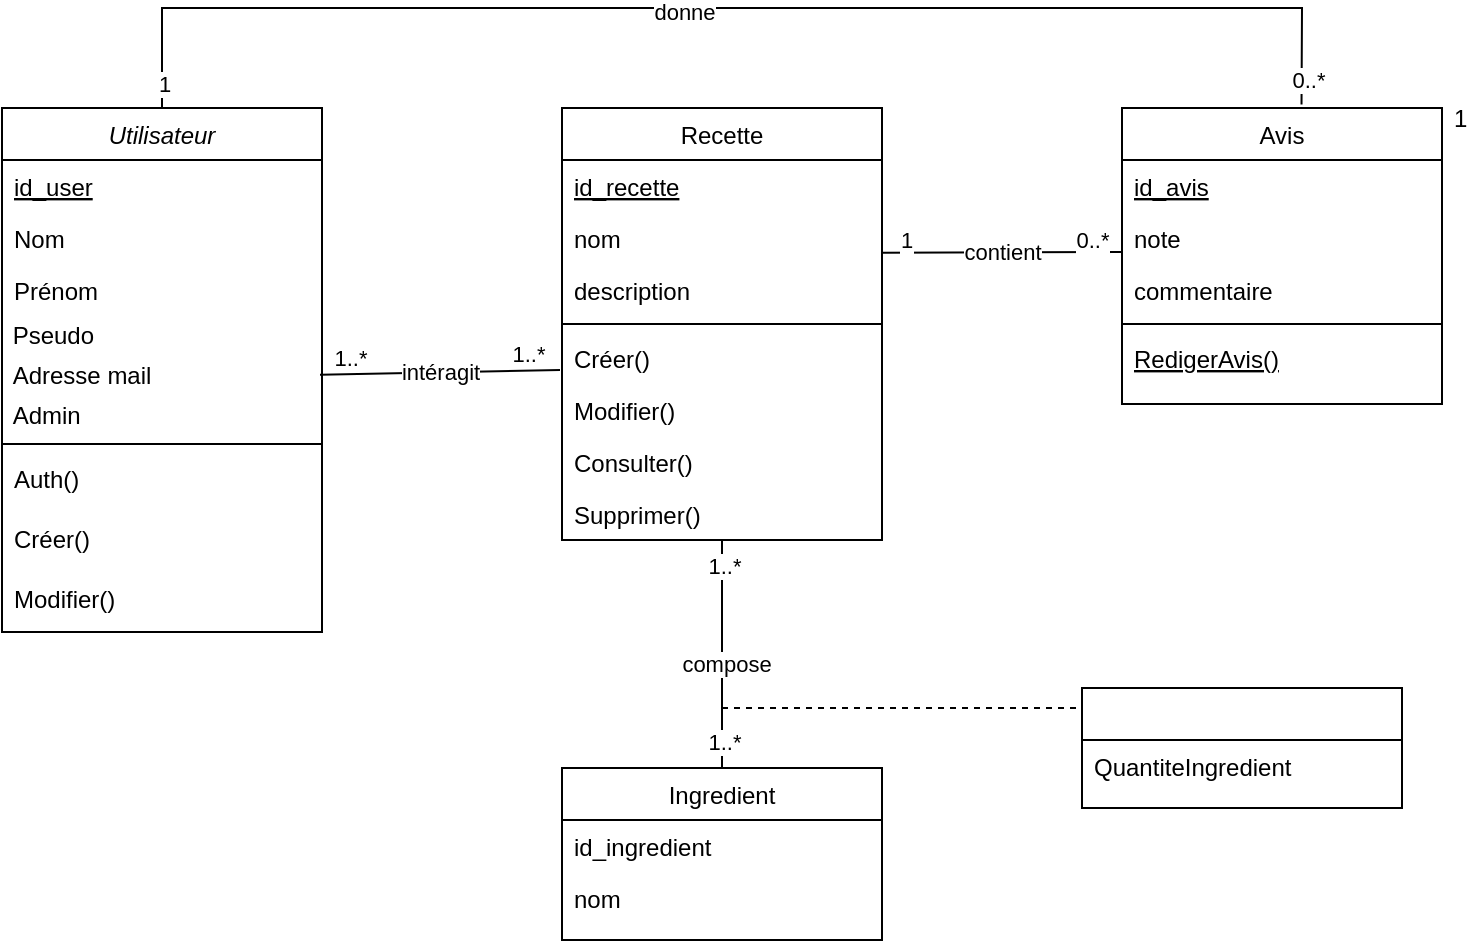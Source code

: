 <mxfile version="15.5.9" type="device"><diagram id="C5RBs43oDa-KdzZeNtuy" name="Page-1"><mxGraphModel dx="898" dy="481" grid="1" gridSize="10" guides="1" tooltips="1" connect="1" arrows="1" fold="1" page="1" pageScale="1" pageWidth="827" pageHeight="1169" math="0" shadow="0"><root><mxCell id="WIyWlLk6GJQsqaUBKTNV-0"/><mxCell id="WIyWlLk6GJQsqaUBKTNV-1" parent="WIyWlLk6GJQsqaUBKTNV-0"/><mxCell id="zkfFHV4jXpPFQw0GAbJ--0" value="Utilisateur" style="swimlane;fontStyle=2;align=center;verticalAlign=top;childLayout=stackLayout;horizontal=1;startSize=26;horizontalStack=0;resizeParent=1;resizeLast=0;collapsible=1;marginBottom=0;rounded=0;shadow=0;strokeWidth=1;" parent="WIyWlLk6GJQsqaUBKTNV-1" vertex="1"><mxGeometry x="90" y="130" width="160" height="262" as="geometry"><mxRectangle x="230" y="140" width="160" height="26" as="alternateBounds"/></mxGeometry></mxCell><mxCell id="zkfFHV4jXpPFQw0GAbJ--1" value="id_user" style="text;align=left;verticalAlign=top;spacingLeft=4;spacingRight=4;overflow=hidden;rotatable=0;points=[[0,0.5],[1,0.5]];portConstraint=eastwest;fontStyle=4" parent="zkfFHV4jXpPFQw0GAbJ--0" vertex="1"><mxGeometry y="26" width="160" height="26" as="geometry"/></mxCell><mxCell id="zkfFHV4jXpPFQw0GAbJ--2" value="Nom" style="text;align=left;verticalAlign=top;spacingLeft=4;spacingRight=4;overflow=hidden;rotatable=0;points=[[0,0.5],[1,0.5]];portConstraint=eastwest;rounded=0;shadow=0;html=0;" parent="zkfFHV4jXpPFQw0GAbJ--0" vertex="1"><mxGeometry y="52" width="160" height="26" as="geometry"/></mxCell><mxCell id="zkfFHV4jXpPFQw0GAbJ--3" value="Prénom&#10;&#10;" style="text;align=left;verticalAlign=top;spacingLeft=4;spacingRight=4;overflow=hidden;rotatable=0;points=[[0,0.5],[1,0.5]];portConstraint=eastwest;rounded=0;shadow=0;html=0;" parent="zkfFHV4jXpPFQw0GAbJ--0" vertex="1"><mxGeometry y="78" width="160" height="26" as="geometry"/></mxCell><mxCell id="gLutXQX9_Qlr1yBkz2AF-1" value="&amp;nbsp;Pseudo" style="text;html=1;align=left;verticalAlign=middle;resizable=0;points=[];autosize=1;strokeColor=none;fillColor=none;" parent="zkfFHV4jXpPFQw0GAbJ--0" vertex="1"><mxGeometry y="104" width="160" height="20" as="geometry"/></mxCell><mxCell id="gLutXQX9_Qlr1yBkz2AF-2" value="&amp;nbsp;Adresse mail" style="text;html=1;align=left;verticalAlign=middle;resizable=0;points=[];autosize=1;strokeColor=none;fillColor=none;" parent="zkfFHV4jXpPFQw0GAbJ--0" vertex="1"><mxGeometry y="124" width="160" height="20" as="geometry"/></mxCell><mxCell id="gLutXQX9_Qlr1yBkz2AF-3" value="&amp;nbsp;Admin" style="text;html=1;align=left;verticalAlign=middle;resizable=0;points=[];autosize=1;strokeColor=none;fillColor=none;" parent="zkfFHV4jXpPFQw0GAbJ--0" vertex="1"><mxGeometry y="144" width="160" height="20" as="geometry"/></mxCell><mxCell id="zkfFHV4jXpPFQw0GAbJ--4" value="" style="line;html=1;strokeWidth=1;align=left;verticalAlign=middle;spacingTop=-1;spacingLeft=3;spacingRight=3;rotatable=0;labelPosition=right;points=[];portConstraint=eastwest;" parent="zkfFHV4jXpPFQw0GAbJ--0" vertex="1"><mxGeometry y="164" width="160" height="8" as="geometry"/></mxCell><mxCell id="zkfFHV4jXpPFQw0GAbJ--5" value="Auth()" style="text;align=left;verticalAlign=top;spacingLeft=4;spacingRight=4;overflow=hidden;rotatable=0;points=[[0,0.5],[1,0.5]];portConstraint=eastwest;" parent="zkfFHV4jXpPFQw0GAbJ--0" vertex="1"><mxGeometry y="172" width="160" height="30" as="geometry"/></mxCell><mxCell id="XHxeaJAMgjbkVfimJwK8-0" value="Créer()" style="text;align=left;verticalAlign=top;spacingLeft=4;spacingRight=4;overflow=hidden;rotatable=0;points=[[0,0.5],[1,0.5]];portConstraint=eastwest;" vertex="1" parent="zkfFHV4jXpPFQw0GAbJ--0"><mxGeometry y="202" width="160" height="30" as="geometry"/></mxCell><mxCell id="XHxeaJAMgjbkVfimJwK8-1" value="Modifier()&#10;" style="text;align=left;verticalAlign=top;spacingLeft=4;spacingRight=4;overflow=hidden;rotatable=0;points=[[0,0.5],[1,0.5]];portConstraint=eastwest;" vertex="1" parent="zkfFHV4jXpPFQw0GAbJ--0"><mxGeometry y="232" width="160" height="30" as="geometry"/></mxCell><mxCell id="zkfFHV4jXpPFQw0GAbJ--6" value="Avis" style="swimlane;fontStyle=0;align=center;verticalAlign=top;childLayout=stackLayout;horizontal=1;startSize=26;horizontalStack=0;resizeParent=1;resizeLast=0;collapsible=1;marginBottom=0;rounded=0;shadow=0;strokeWidth=1;" parent="WIyWlLk6GJQsqaUBKTNV-1" vertex="1"><mxGeometry x="650" y="130" width="160" height="148" as="geometry"><mxRectangle x="130" y="380" width="160" height="26" as="alternateBounds"/></mxGeometry></mxCell><mxCell id="zkfFHV4jXpPFQw0GAbJ--7" value="id_avis" style="text;align=left;verticalAlign=top;spacingLeft=4;spacingRight=4;overflow=hidden;rotatable=0;points=[[0,0.5],[1,0.5]];portConstraint=eastwest;fontStyle=4" parent="zkfFHV4jXpPFQw0GAbJ--6" vertex="1"><mxGeometry y="26" width="160" height="26" as="geometry"/></mxCell><mxCell id="zkfFHV4jXpPFQw0GAbJ--8" value="note" style="text;align=left;verticalAlign=top;spacingLeft=4;spacingRight=4;overflow=hidden;rotatable=0;points=[[0,0.5],[1,0.5]];portConstraint=eastwest;rounded=0;shadow=0;html=0;" parent="zkfFHV4jXpPFQw0GAbJ--6" vertex="1"><mxGeometry y="52" width="160" height="26" as="geometry"/></mxCell><mxCell id="zkfFHV4jXpPFQw0GAbJ--11" value="commentaire" style="text;align=left;verticalAlign=top;spacingLeft=4;spacingRight=4;overflow=hidden;rotatable=0;points=[[0,0.5],[1,0.5]];portConstraint=eastwest;" parent="zkfFHV4jXpPFQw0GAbJ--6" vertex="1"><mxGeometry y="78" width="160" height="26" as="geometry"/></mxCell><mxCell id="zkfFHV4jXpPFQw0GAbJ--9" value="" style="line;html=1;strokeWidth=1;align=left;verticalAlign=middle;spacingTop=-1;spacingLeft=3;spacingRight=3;rotatable=0;labelPosition=right;points=[];portConstraint=eastwest;" parent="zkfFHV4jXpPFQw0GAbJ--6" vertex="1"><mxGeometry y="104" width="160" height="8" as="geometry"/></mxCell><mxCell id="zkfFHV4jXpPFQw0GAbJ--10" value="RedigerAvis()" style="text;align=left;verticalAlign=top;spacingLeft=4;spacingRight=4;overflow=hidden;rotatable=0;points=[[0,0.5],[1,0.5]];portConstraint=eastwest;fontStyle=4" parent="zkfFHV4jXpPFQw0GAbJ--6" vertex="1"><mxGeometry y="112" width="160" height="26" as="geometry"/></mxCell><mxCell id="zkfFHV4jXpPFQw0GAbJ--13" value="Ingredient" style="swimlane;fontStyle=0;align=center;verticalAlign=top;childLayout=stackLayout;horizontal=1;startSize=26;horizontalStack=0;resizeParent=1;resizeLast=0;collapsible=1;marginBottom=0;rounded=0;shadow=0;strokeWidth=1;" parent="WIyWlLk6GJQsqaUBKTNV-1" vertex="1"><mxGeometry x="370" y="460" width="160" height="86" as="geometry"><mxRectangle x="340" y="380" width="170" height="26" as="alternateBounds"/></mxGeometry></mxCell><mxCell id="zkfFHV4jXpPFQw0GAbJ--14" value="id_ingredient" style="text;align=left;verticalAlign=top;spacingLeft=4;spacingRight=4;overflow=hidden;rotatable=0;points=[[0,0.5],[1,0.5]];portConstraint=eastwest;" parent="zkfFHV4jXpPFQw0GAbJ--13" vertex="1"><mxGeometry y="26" width="160" height="26" as="geometry"/></mxCell><mxCell id="XHxeaJAMgjbkVfimJwK8-19" value="nom" style="text;align=left;verticalAlign=top;spacingLeft=4;spacingRight=4;overflow=hidden;rotatable=0;points=[[0,0.5],[1,0.5]];portConstraint=eastwest;" vertex="1" parent="zkfFHV4jXpPFQw0GAbJ--13"><mxGeometry y="52" width="160" height="26" as="geometry"/></mxCell><mxCell id="zkfFHV4jXpPFQw0GAbJ--17" value="Recette" style="swimlane;fontStyle=0;align=center;verticalAlign=top;childLayout=stackLayout;horizontal=1;startSize=26;horizontalStack=0;resizeParent=1;resizeLast=0;collapsible=1;marginBottom=0;rounded=0;shadow=0;strokeWidth=1;" parent="WIyWlLk6GJQsqaUBKTNV-1" vertex="1"><mxGeometry x="370" y="130" width="160" height="216" as="geometry"><mxRectangle x="550" y="140" width="160" height="26" as="alternateBounds"/></mxGeometry></mxCell><mxCell id="zkfFHV4jXpPFQw0GAbJ--18" value="id_recette" style="text;align=left;verticalAlign=top;spacingLeft=4;spacingRight=4;overflow=hidden;rotatable=0;points=[[0,0.5],[1,0.5]];portConstraint=eastwest;fontStyle=4" parent="zkfFHV4jXpPFQw0GAbJ--17" vertex="1"><mxGeometry y="26" width="160" height="26" as="geometry"/></mxCell><mxCell id="zkfFHV4jXpPFQw0GAbJ--19" value="nom" style="text;align=left;verticalAlign=top;spacingLeft=4;spacingRight=4;overflow=hidden;rotatable=0;points=[[0,0.5],[1,0.5]];portConstraint=eastwest;rounded=0;shadow=0;html=0;" parent="zkfFHV4jXpPFQw0GAbJ--17" vertex="1"><mxGeometry y="52" width="160" height="26" as="geometry"/></mxCell><mxCell id="zkfFHV4jXpPFQw0GAbJ--20" value="description" style="text;align=left;verticalAlign=top;spacingLeft=4;spacingRight=4;overflow=hidden;rotatable=0;points=[[0,0.5],[1,0.5]];portConstraint=eastwest;rounded=0;shadow=0;html=0;" parent="zkfFHV4jXpPFQw0GAbJ--17" vertex="1"><mxGeometry y="78" width="160" height="26" as="geometry"/></mxCell><mxCell id="zkfFHV4jXpPFQw0GAbJ--23" value="" style="line;html=1;strokeWidth=1;align=left;verticalAlign=middle;spacingTop=-1;spacingLeft=3;spacingRight=3;rotatable=0;labelPosition=right;points=[];portConstraint=eastwest;" parent="zkfFHV4jXpPFQw0GAbJ--17" vertex="1"><mxGeometry y="104" width="160" height="8" as="geometry"/></mxCell><mxCell id="zkfFHV4jXpPFQw0GAbJ--24" value="Créer()" style="text;align=left;verticalAlign=top;spacingLeft=4;spacingRight=4;overflow=hidden;rotatable=0;points=[[0,0.5],[1,0.5]];portConstraint=eastwest;" parent="zkfFHV4jXpPFQw0GAbJ--17" vertex="1"><mxGeometry y="112" width="160" height="26" as="geometry"/></mxCell><mxCell id="zkfFHV4jXpPFQw0GAbJ--25" value="Modifier()" style="text;align=left;verticalAlign=top;spacingLeft=4;spacingRight=4;overflow=hidden;rotatable=0;points=[[0,0.5],[1,0.5]];portConstraint=eastwest;" parent="zkfFHV4jXpPFQw0GAbJ--17" vertex="1"><mxGeometry y="138" width="160" height="26" as="geometry"/></mxCell><mxCell id="XHxeaJAMgjbkVfimJwK8-3" value="Consulter()" style="text;align=left;verticalAlign=top;spacingLeft=4;spacingRight=4;overflow=hidden;rotatable=0;points=[[0,0.5],[1,0.5]];portConstraint=eastwest;" vertex="1" parent="zkfFHV4jXpPFQw0GAbJ--17"><mxGeometry y="164" width="160" height="26" as="geometry"/></mxCell><mxCell id="XHxeaJAMgjbkVfimJwK8-2" value="Supprimer()" style="text;align=left;verticalAlign=top;spacingLeft=4;spacingRight=4;overflow=hidden;rotatable=0;points=[[0,0.5],[1,0.5]];portConstraint=eastwest;" vertex="1" parent="zkfFHV4jXpPFQw0GAbJ--17"><mxGeometry y="190" width="160" height="26" as="geometry"/></mxCell><mxCell id="XHxeaJAMgjbkVfimJwK8-7" value="" style="endArrow=none;html=1;rounded=0;exitX=0.5;exitY=0;exitDx=0;exitDy=0;entryX=0.561;entryY=-0.012;entryDx=0;entryDy=0;entryPerimeter=0;" edge="1" parent="WIyWlLk6GJQsqaUBKTNV-1" source="zkfFHV4jXpPFQw0GAbJ--0" target="zkfFHV4jXpPFQw0GAbJ--6"><mxGeometry width="50" height="50" relative="1" as="geometry"><mxPoint x="290" y="380" as="sourcePoint"/><mxPoint x="640" y="60" as="targetPoint"/><Array as="points"><mxPoint x="170" y="80"/><mxPoint x="380" y="80"/><mxPoint x="740" y="80"/></Array></mxGeometry></mxCell><mxCell id="XHxeaJAMgjbkVfimJwK8-15" value="donne" style="edgeLabel;html=1;align=center;verticalAlign=middle;resizable=0;points=[];" vertex="1" connectable="0" parent="XHxeaJAMgjbkVfimJwK8-7"><mxGeometry x="-0.069" y="-2" relative="1" as="geometry"><mxPoint as="offset"/></mxGeometry></mxCell><mxCell id="XHxeaJAMgjbkVfimJwK8-16" value="1" style="edgeLabel;html=1;align=center;verticalAlign=middle;resizable=0;points=[];" vertex="1" connectable="0" parent="XHxeaJAMgjbkVfimJwK8-7"><mxGeometry x="-0.963" y="-1" relative="1" as="geometry"><mxPoint as="offset"/></mxGeometry></mxCell><mxCell id="XHxeaJAMgjbkVfimJwK8-17" value="0..*" style="edgeLabel;html=1;align=center;verticalAlign=middle;resizable=0;points=[];" vertex="1" connectable="0" parent="XHxeaJAMgjbkVfimJwK8-7"><mxGeometry x="0.962" y="3" relative="1" as="geometry"><mxPoint as="offset"/></mxGeometry></mxCell><mxCell id="XHxeaJAMgjbkVfimJwK8-8" value="intéragit" style="endArrow=none;html=1;rounded=0;entryX=0;entryY=0.5;entryDx=0;entryDy=0;" edge="1" parent="WIyWlLk6GJQsqaUBKTNV-1"><mxGeometry width="50" height="50" relative="1" as="geometry"><mxPoint x="249" y="263.4" as="sourcePoint"/><mxPoint x="369" y="261" as="targetPoint"/></mxGeometry></mxCell><mxCell id="XHxeaJAMgjbkVfimJwK8-9" value="1..*" style="edgeLabel;html=1;align=center;verticalAlign=middle;resizable=0;points=[];" vertex="1" connectable="0" parent="XHxeaJAMgjbkVfimJwK8-8"><mxGeometry x="-0.785" y="-1" relative="1" as="geometry"><mxPoint x="2" y="-9" as="offset"/></mxGeometry></mxCell><mxCell id="XHxeaJAMgjbkVfimJwK8-10" value="1..*" style="edgeLabel;html=1;align=center;verticalAlign=middle;resizable=0;points=[];" vertex="1" connectable="0" parent="WIyWlLk6GJQsqaUBKTNV-1"><mxGeometry x="274.017" y="267.0" as="geometry"><mxPoint x="79" y="-14" as="offset"/></mxGeometry></mxCell><mxCell id="XHxeaJAMgjbkVfimJwK8-11" value="1" style="resizable=0;align=left;verticalAlign=bottom;labelBackgroundColor=none;fontSize=12;" connectable="0" vertex="1" parent="WIyWlLk6GJQsqaUBKTNV-1"><mxGeometry x="541" y="200" as="geometry"><mxPoint x="273" y="-56" as="offset"/></mxGeometry></mxCell><mxCell id="XHxeaJAMgjbkVfimJwK8-12" value="contient" style="endArrow=none;html=1;rounded=0;exitX=1.002;exitY=0.783;exitDx=0;exitDy=0;exitPerimeter=0;" edge="1" parent="WIyWlLk6GJQsqaUBKTNV-1" source="zkfFHV4jXpPFQw0GAbJ--19"><mxGeometry width="50" height="50" relative="1" as="geometry"><mxPoint x="530" y="211.4" as="sourcePoint"/><mxPoint x="650" y="202" as="targetPoint"/></mxGeometry></mxCell><mxCell id="XHxeaJAMgjbkVfimJwK8-13" value="1" style="edgeLabel;html=1;align=center;verticalAlign=middle;resizable=0;points=[];" vertex="1" connectable="0" parent="XHxeaJAMgjbkVfimJwK8-12"><mxGeometry x="-0.785" y="-1" relative="1" as="geometry"><mxPoint x="-2" y="-8" as="offset"/></mxGeometry></mxCell><mxCell id="XHxeaJAMgjbkVfimJwK8-14" value="0..*" style="edgeLabel;html=1;align=center;verticalAlign=middle;resizable=0;points=[];" vertex="1" connectable="0" parent="WIyWlLk6GJQsqaUBKTNV-1"><mxGeometry x="556.017" y="210.0" as="geometry"><mxPoint x="79" y="-14" as="offset"/></mxGeometry></mxCell><mxCell id="XHxeaJAMgjbkVfimJwK8-18" value="" style="endArrow=none;html=1;rounded=0;exitX=0.5;exitY=0;exitDx=0;exitDy=0;" edge="1" parent="WIyWlLk6GJQsqaUBKTNV-1" source="zkfFHV4jXpPFQw0GAbJ--13"><mxGeometry width="50" height="50" relative="1" as="geometry"><mxPoint x="430" y="450" as="sourcePoint"/><mxPoint x="450" y="346" as="targetPoint"/></mxGeometry></mxCell><mxCell id="XHxeaJAMgjbkVfimJwK8-20" value="compose" style="edgeLabel;html=1;align=center;verticalAlign=middle;resizable=0;points=[];" vertex="1" connectable="0" parent="XHxeaJAMgjbkVfimJwK8-18"><mxGeometry x="-0.346" relative="1" as="geometry"><mxPoint x="2" y="-15" as="offset"/></mxGeometry></mxCell><mxCell id="XHxeaJAMgjbkVfimJwK8-21" value="1..*" style="edgeLabel;html=1;align=center;verticalAlign=middle;resizable=0;points=[];" vertex="1" connectable="0" parent="XHxeaJAMgjbkVfimJwK8-18"><mxGeometry x="-0.763" y="-1" relative="1" as="geometry"><mxPoint as="offset"/></mxGeometry></mxCell><mxCell id="XHxeaJAMgjbkVfimJwK8-22" value="1..*" style="edgeLabel;html=1;align=center;verticalAlign=middle;resizable=0;points=[];" vertex="1" connectable="0" parent="XHxeaJAMgjbkVfimJwK8-18"><mxGeometry x="0.782" y="-1" relative="1" as="geometry"><mxPoint as="offset"/></mxGeometry></mxCell><mxCell id="XHxeaJAMgjbkVfimJwK8-24" value="" style="endArrow=none;dashed=1;html=1;rounded=0;" edge="1" parent="WIyWlLk6GJQsqaUBKTNV-1"><mxGeometry width="50" height="50" relative="1" as="geometry"><mxPoint x="450" y="430" as="sourcePoint"/><mxPoint x="630" y="430" as="targetPoint"/></mxGeometry></mxCell><mxCell id="XHxeaJAMgjbkVfimJwK8-25" value="" style="swimlane;fontStyle=0;align=center;verticalAlign=top;childLayout=stackLayout;horizontal=1;startSize=26;horizontalStack=0;resizeParent=1;resizeLast=0;collapsible=1;marginBottom=0;rounded=0;shadow=0;strokeWidth=1;" vertex="1" parent="WIyWlLk6GJQsqaUBKTNV-1"><mxGeometry x="630" y="420" width="160" height="60" as="geometry"><mxRectangle x="340" y="380" width="170" height="26" as="alternateBounds"/></mxGeometry></mxCell><mxCell id="XHxeaJAMgjbkVfimJwK8-26" value="QuantiteIngredient" style="text;align=left;verticalAlign=top;spacingLeft=4;spacingRight=4;overflow=hidden;rotatable=0;points=[[0,0.5],[1,0.5]];portConstraint=eastwest;" vertex="1" parent="XHxeaJAMgjbkVfimJwK8-25"><mxGeometry y="26" width="160" height="26" as="geometry"/></mxCell></root></mxGraphModel></diagram></mxfile>